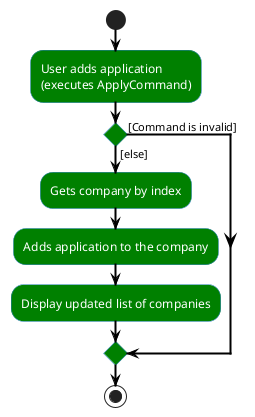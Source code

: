 @startuml
skinparam {
  backgroundColor white

  ArrowColor black
  ArrowThickness 2

  ActivityBackgroundColor green
  ActivityBorderColor #2980B9
  ActivityFontColor white
}

start
:User adds application\n(executes ApplyCommand);

If () then ([Command is invalid])

    else ([else])

        :Gets company by index;
        :Adds application to the company;
        :Display updated list of companies;

        endif

stop
@enduml